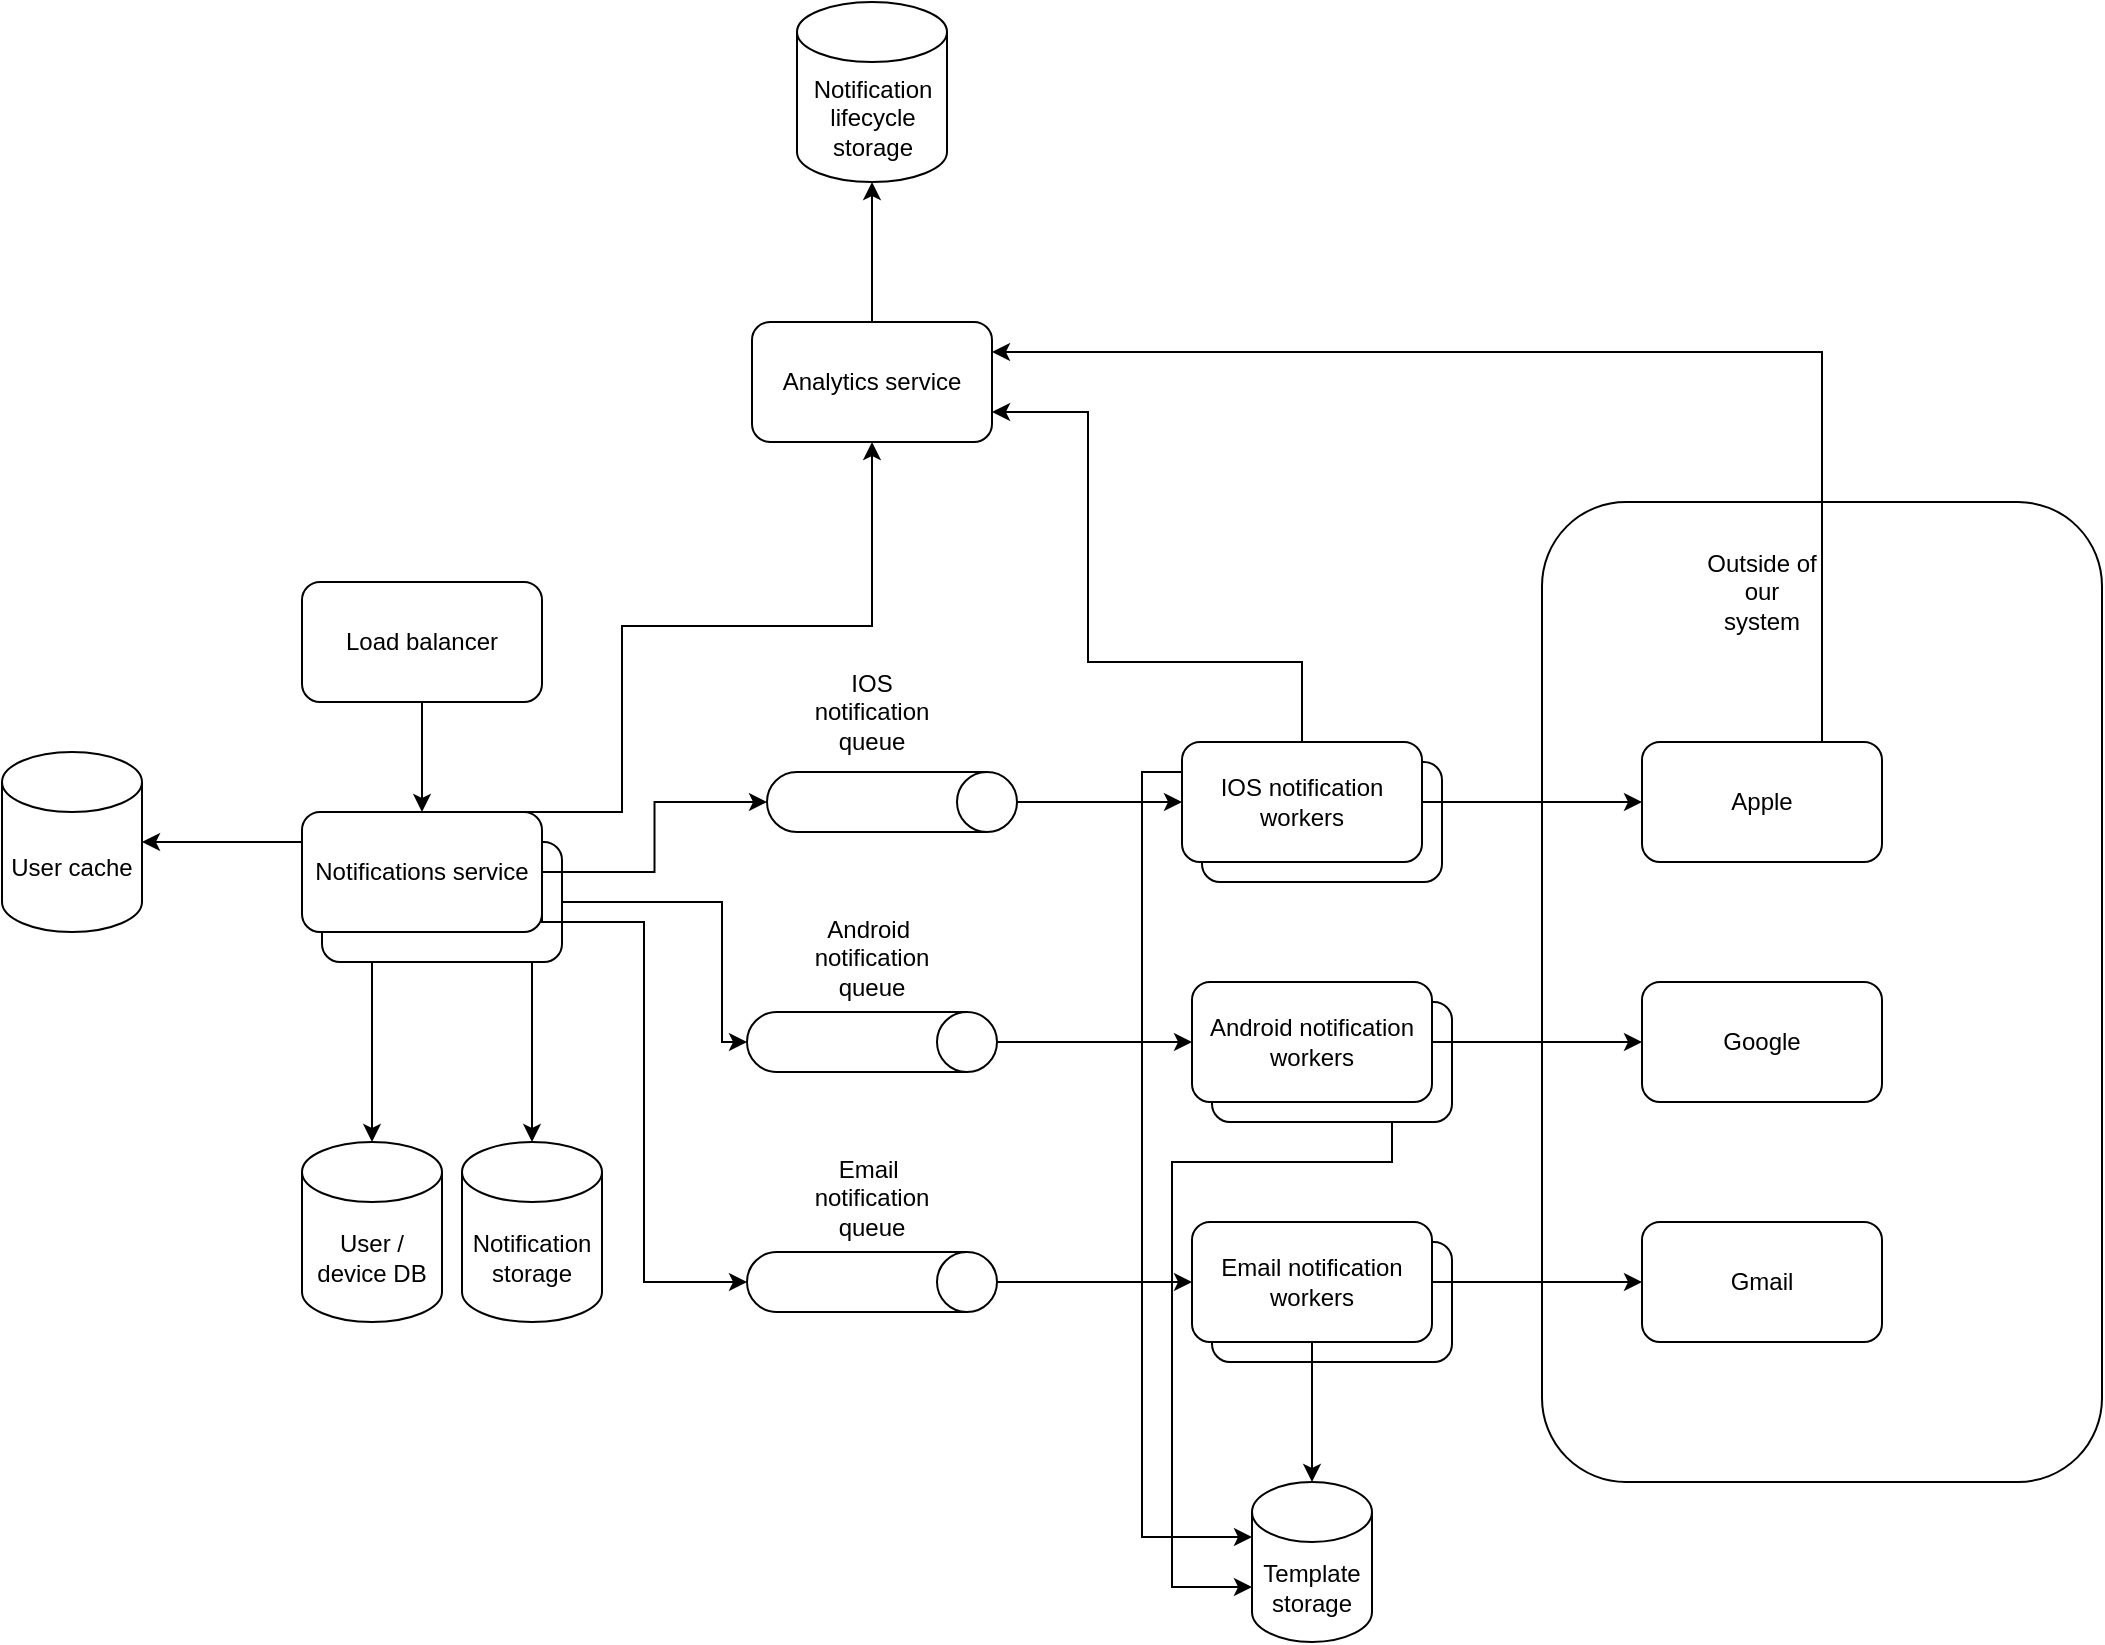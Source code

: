 <mxfile version="24.7.2" type="device">
  <diagram name="Page-1" id="h7bXwLMSPR1fkNjo1VCh">
    <mxGraphModel dx="2218" dy="1865" grid="1" gridSize="10" guides="1" tooltips="1" connect="1" arrows="1" fold="1" page="1" pageScale="1" pageWidth="850" pageHeight="1100" math="0" shadow="0">
      <root>
        <mxCell id="0" />
        <mxCell id="1" parent="0" />
        <mxCell id="-TM3CR56b110htTmu4-r-33" style="edgeStyle=orthogonalEdgeStyle;rounded=0;orthogonalLoop=1;jettySize=auto;html=1;exitX=1;exitY=0.75;exitDx=0;exitDy=0;" edge="1" parent="1" source="-TM3CR56b110htTmu4-r-21" target="-TM3CR56b110htTmu4-r-32">
          <mxGeometry relative="1" as="geometry">
            <Array as="points">
              <mxPoint x="245" y="245" />
            </Array>
          </mxGeometry>
        </mxCell>
        <mxCell id="-TM3CR56b110htTmu4-r-21" value="" style="rounded=1;whiteSpace=wrap;html=1;" vertex="1" parent="1">
          <mxGeometry x="140" y="200" width="120" height="60" as="geometry" />
        </mxCell>
        <mxCell id="-TM3CR56b110htTmu4-r-19" value="" style="rounded=1;whiteSpace=wrap;html=1;" vertex="1" parent="1">
          <mxGeometry x="750" y="30" width="280" height="490" as="geometry" />
        </mxCell>
        <mxCell id="-TM3CR56b110htTmu4-r-5" value="" style="rounded=1;whiteSpace=wrap;html=1;" vertex="1" parent="1">
          <mxGeometry x="580" y="160" width="120" height="60" as="geometry" />
        </mxCell>
        <mxCell id="-TM3CR56b110htTmu4-r-16" style="edgeStyle=orthogonalEdgeStyle;rounded=0;orthogonalLoop=1;jettySize=auto;html=1;exitX=1;exitY=0.5;exitDx=0;exitDy=0;" edge="1" parent="1" source="-TM3CR56b110htTmu4-r-1" target="-TM3CR56b110htTmu4-r-12">
          <mxGeometry relative="1" as="geometry" />
        </mxCell>
        <mxCell id="-TM3CR56b110htTmu4-r-55" style="edgeStyle=orthogonalEdgeStyle;rounded=0;orthogonalLoop=1;jettySize=auto;html=1;entryX=1;entryY=0.75;entryDx=0;entryDy=0;" edge="1" parent="1" source="-TM3CR56b110htTmu4-r-1" target="-TM3CR56b110htTmu4-r-53">
          <mxGeometry relative="1" as="geometry">
            <Array as="points">
              <mxPoint x="630" y="110" />
              <mxPoint x="523" y="110" />
              <mxPoint x="523" y="-15" />
            </Array>
          </mxGeometry>
        </mxCell>
        <mxCell id="-TM3CR56b110htTmu4-r-1" value="IOS notification workers" style="rounded=1;whiteSpace=wrap;html=1;" vertex="1" parent="1">
          <mxGeometry x="570" y="150" width="120" height="60" as="geometry" />
        </mxCell>
        <mxCell id="-TM3CR56b110htTmu4-r-6" value="" style="rounded=1;whiteSpace=wrap;html=1;" vertex="1" parent="1">
          <mxGeometry x="585" y="280" width="120" height="60" as="geometry" />
        </mxCell>
        <mxCell id="-TM3CR56b110htTmu4-r-17" style="edgeStyle=orthogonalEdgeStyle;rounded=0;orthogonalLoop=1;jettySize=auto;html=1;exitX=1;exitY=0.5;exitDx=0;exitDy=0;" edge="1" parent="1" source="-TM3CR56b110htTmu4-r-7" target="-TM3CR56b110htTmu4-r-13">
          <mxGeometry relative="1" as="geometry" />
        </mxCell>
        <mxCell id="-TM3CR56b110htTmu4-r-7" value="Android notification workers" style="rounded=1;whiteSpace=wrap;html=1;" vertex="1" parent="1">
          <mxGeometry x="575" y="270" width="120" height="60" as="geometry" />
        </mxCell>
        <mxCell id="-TM3CR56b110htTmu4-r-8" value="" style="rounded=1;whiteSpace=wrap;html=1;" vertex="1" parent="1">
          <mxGeometry x="585" y="400" width="120" height="60" as="geometry" />
        </mxCell>
        <mxCell id="-TM3CR56b110htTmu4-r-18" style="edgeStyle=orthogonalEdgeStyle;rounded=0;orthogonalLoop=1;jettySize=auto;html=1;exitX=1;exitY=0.5;exitDx=0;exitDy=0;entryX=0;entryY=0.5;entryDx=0;entryDy=0;" edge="1" parent="1" source="-TM3CR56b110htTmu4-r-9" target="-TM3CR56b110htTmu4-r-14">
          <mxGeometry relative="1" as="geometry" />
        </mxCell>
        <mxCell id="-TM3CR56b110htTmu4-r-28" style="edgeStyle=orthogonalEdgeStyle;rounded=0;orthogonalLoop=1;jettySize=auto;html=1;" edge="1" parent="1" source="-TM3CR56b110htTmu4-r-9" target="-TM3CR56b110htTmu4-r-27">
          <mxGeometry relative="1" as="geometry" />
        </mxCell>
        <mxCell id="-TM3CR56b110htTmu4-r-9" value="Email notification workers" style="rounded=1;whiteSpace=wrap;html=1;" vertex="1" parent="1">
          <mxGeometry x="575" y="390" width="120" height="60" as="geometry" />
        </mxCell>
        <mxCell id="-TM3CR56b110htTmu4-r-56" style="edgeStyle=orthogonalEdgeStyle;rounded=0;orthogonalLoop=1;jettySize=auto;html=1;exitX=0.75;exitY=0;exitDx=0;exitDy=0;entryX=1;entryY=0.25;entryDx=0;entryDy=0;" edge="1" parent="1" source="-TM3CR56b110htTmu4-r-12" target="-TM3CR56b110htTmu4-r-53">
          <mxGeometry relative="1" as="geometry" />
        </mxCell>
        <mxCell id="-TM3CR56b110htTmu4-r-12" value="Apple" style="rounded=1;whiteSpace=wrap;html=1;" vertex="1" parent="1">
          <mxGeometry x="800" y="150" width="120" height="60" as="geometry" />
        </mxCell>
        <mxCell id="-TM3CR56b110htTmu4-r-13" value="Google" style="rounded=1;whiteSpace=wrap;html=1;" vertex="1" parent="1">
          <mxGeometry x="800" y="270" width="120" height="60" as="geometry" />
        </mxCell>
        <mxCell id="-TM3CR56b110htTmu4-r-14" value="Gmail" style="rounded=1;whiteSpace=wrap;html=1;" vertex="1" parent="1">
          <mxGeometry x="800" y="390" width="120" height="60" as="geometry" />
        </mxCell>
        <mxCell id="-TM3CR56b110htTmu4-r-42" style="edgeStyle=orthogonalEdgeStyle;rounded=0;orthogonalLoop=1;jettySize=auto;html=1;" edge="1" parent="1" source="-TM3CR56b110htTmu4-r-20" target="-TM3CR56b110htTmu4-r-38">
          <mxGeometry relative="1" as="geometry" />
        </mxCell>
        <mxCell id="-TM3CR56b110htTmu4-r-54" style="edgeStyle=orthogonalEdgeStyle;rounded=0;orthogonalLoop=1;jettySize=auto;html=1;exitX=0.75;exitY=0;exitDx=0;exitDy=0;entryX=0.5;entryY=1;entryDx=0;entryDy=0;" edge="1" parent="1" source="-TM3CR56b110htTmu4-r-20" target="-TM3CR56b110htTmu4-r-53">
          <mxGeometry relative="1" as="geometry">
            <Array as="points">
              <mxPoint x="290" y="185" />
              <mxPoint x="290" y="92" />
              <mxPoint x="415" y="92" />
            </Array>
          </mxGeometry>
        </mxCell>
        <mxCell id="-TM3CR56b110htTmu4-r-20" value="Notifications service" style="rounded=1;whiteSpace=wrap;html=1;" vertex="1" parent="1">
          <mxGeometry x="130" y="185" width="120" height="60" as="geometry" />
        </mxCell>
        <mxCell id="-TM3CR56b110htTmu4-r-22" value="User / device DB" style="shape=cylinder3;whiteSpace=wrap;html=1;boundedLbl=1;backgroundOutline=1;size=15;" vertex="1" parent="1">
          <mxGeometry x="130" y="350" width="70" height="90" as="geometry" />
        </mxCell>
        <mxCell id="-TM3CR56b110htTmu4-r-23" value="User cache" style="shape=cylinder3;whiteSpace=wrap;html=1;boundedLbl=1;backgroundOutline=1;size=15;" vertex="1" parent="1">
          <mxGeometry x="-20" y="155" width="70" height="90" as="geometry" />
        </mxCell>
        <mxCell id="-TM3CR56b110htTmu4-r-25" style="edgeStyle=orthogonalEdgeStyle;rounded=0;orthogonalLoop=1;jettySize=auto;html=1;exitX=0.75;exitY=1;exitDx=0;exitDy=0;entryX=0.5;entryY=0;entryDx=0;entryDy=0;entryPerimeter=0;" edge="1" parent="1" source="-TM3CR56b110htTmu4-r-21" target="-TM3CR56b110htTmu4-r-22">
          <mxGeometry relative="1" as="geometry">
            <Array as="points">
              <mxPoint x="165" y="260" />
            </Array>
          </mxGeometry>
        </mxCell>
        <mxCell id="-TM3CR56b110htTmu4-r-27" value="Template storage" style="shape=cylinder3;whiteSpace=wrap;html=1;boundedLbl=1;backgroundOutline=1;size=15;" vertex="1" parent="1">
          <mxGeometry x="605" y="520" width="60" height="80" as="geometry" />
        </mxCell>
        <mxCell id="-TM3CR56b110htTmu4-r-29" style="edgeStyle=orthogonalEdgeStyle;rounded=0;orthogonalLoop=1;jettySize=auto;html=1;exitX=0.75;exitY=1;exitDx=0;exitDy=0;entryX=0;entryY=0;entryDx=0;entryDy=52.5;entryPerimeter=0;" edge="1" parent="1" source="-TM3CR56b110htTmu4-r-6" target="-TM3CR56b110htTmu4-r-27">
          <mxGeometry relative="1" as="geometry">
            <Array as="points">
              <mxPoint x="675" y="360" />
              <mxPoint x="565" y="360" />
              <mxPoint x="565" y="573" />
            </Array>
          </mxGeometry>
        </mxCell>
        <mxCell id="-TM3CR56b110htTmu4-r-30" style="edgeStyle=orthogonalEdgeStyle;rounded=0;orthogonalLoop=1;jettySize=auto;html=1;exitX=0;exitY=0.25;exitDx=0;exitDy=0;entryX=0;entryY=0;entryDx=0;entryDy=27.5;entryPerimeter=0;" edge="1" parent="1" source="-TM3CR56b110htTmu4-r-1" target="-TM3CR56b110htTmu4-r-27">
          <mxGeometry relative="1" as="geometry" />
        </mxCell>
        <mxCell id="-TM3CR56b110htTmu4-r-32" value="Notification storage" style="shape=cylinder3;whiteSpace=wrap;html=1;boundedLbl=1;backgroundOutline=1;size=15;" vertex="1" parent="1">
          <mxGeometry x="210" y="350" width="70" height="90" as="geometry" />
        </mxCell>
        <mxCell id="-TM3CR56b110htTmu4-r-35" style="edgeStyle=orthogonalEdgeStyle;rounded=0;orthogonalLoop=1;jettySize=auto;html=1;entryX=0.5;entryY=0;entryDx=0;entryDy=0;" edge="1" parent="1" source="-TM3CR56b110htTmu4-r-34" target="-TM3CR56b110htTmu4-r-20">
          <mxGeometry relative="1" as="geometry" />
        </mxCell>
        <mxCell id="-TM3CR56b110htTmu4-r-34" value="Load balancer" style="rounded=1;whiteSpace=wrap;html=1;" vertex="1" parent="1">
          <mxGeometry x="130" y="70" width="120" height="60" as="geometry" />
        </mxCell>
        <mxCell id="-TM3CR56b110htTmu4-r-36" style="edgeStyle=orthogonalEdgeStyle;rounded=0;orthogonalLoop=1;jettySize=auto;html=1;exitX=0;exitY=0.25;exitDx=0;exitDy=0;entryX=1;entryY=0.5;entryDx=0;entryDy=0;entryPerimeter=0;" edge="1" parent="1" source="-TM3CR56b110htTmu4-r-20" target="-TM3CR56b110htTmu4-r-23">
          <mxGeometry relative="1" as="geometry">
            <mxPoint x="50" y="200" as="targetPoint" />
          </mxGeometry>
        </mxCell>
        <mxCell id="-TM3CR56b110htTmu4-r-37" value="Outside of our system" style="text;html=1;align=center;verticalAlign=middle;whiteSpace=wrap;rounded=0;" vertex="1" parent="1">
          <mxGeometry x="830" y="60" width="60" height="30" as="geometry" />
        </mxCell>
        <mxCell id="-TM3CR56b110htTmu4-r-43" style="edgeStyle=orthogonalEdgeStyle;rounded=0;orthogonalLoop=1;jettySize=auto;html=1;exitX=0.5;exitY=0;exitDx=0;exitDy=0;exitPerimeter=0;" edge="1" parent="1" source="-TM3CR56b110htTmu4-r-38" target="-TM3CR56b110htTmu4-r-1">
          <mxGeometry relative="1" as="geometry" />
        </mxCell>
        <mxCell id="-TM3CR56b110htTmu4-r-38" value="" style="shape=cylinder3;whiteSpace=wrap;html=1;boundedLbl=1;backgroundOutline=1;size=15;rotation=90;" vertex="1" parent="1">
          <mxGeometry x="410" y="117.5" width="30" height="125" as="geometry" />
        </mxCell>
        <mxCell id="-TM3CR56b110htTmu4-r-39" value="IOS notification queue" style="text;html=1;align=center;verticalAlign=middle;whiteSpace=wrap;rounded=0;" vertex="1" parent="1">
          <mxGeometry x="385" y="120" width="60" height="30" as="geometry" />
        </mxCell>
        <mxCell id="-TM3CR56b110htTmu4-r-46" style="edgeStyle=orthogonalEdgeStyle;rounded=0;orthogonalLoop=1;jettySize=auto;html=1;" edge="1" parent="1" source="-TM3CR56b110htTmu4-r-44" target="-TM3CR56b110htTmu4-r-7">
          <mxGeometry relative="1" as="geometry" />
        </mxCell>
        <mxCell id="-TM3CR56b110htTmu4-r-44" value="" style="shape=cylinder3;whiteSpace=wrap;html=1;boundedLbl=1;backgroundOutline=1;size=15;rotation=90;" vertex="1" parent="1">
          <mxGeometry x="400" y="237.5" width="30" height="125" as="geometry" />
        </mxCell>
        <mxCell id="-TM3CR56b110htTmu4-r-45" value="Android&amp;nbsp; notification queue" style="text;html=1;align=center;verticalAlign=middle;whiteSpace=wrap;rounded=0;" vertex="1" parent="1">
          <mxGeometry x="385" y="242.5" width="60" height="30" as="geometry" />
        </mxCell>
        <mxCell id="-TM3CR56b110htTmu4-r-48" style="edgeStyle=orthogonalEdgeStyle;rounded=0;orthogonalLoop=1;jettySize=auto;html=1;exitX=1;exitY=0.5;exitDx=0;exitDy=0;entryX=0.5;entryY=1;entryDx=0;entryDy=0;entryPerimeter=0;" edge="1" parent="1" source="-TM3CR56b110htTmu4-r-21" target="-TM3CR56b110htTmu4-r-44">
          <mxGeometry relative="1" as="geometry">
            <Array as="points">
              <mxPoint x="340" y="230" />
              <mxPoint x="340" y="300" />
            </Array>
          </mxGeometry>
        </mxCell>
        <mxCell id="-TM3CR56b110htTmu4-r-52" style="edgeStyle=orthogonalEdgeStyle;rounded=0;orthogonalLoop=1;jettySize=auto;html=1;" edge="1" parent="1" source="-TM3CR56b110htTmu4-r-49" target="-TM3CR56b110htTmu4-r-9">
          <mxGeometry relative="1" as="geometry" />
        </mxCell>
        <mxCell id="-TM3CR56b110htTmu4-r-49" value="" style="shape=cylinder3;whiteSpace=wrap;html=1;boundedLbl=1;backgroundOutline=1;size=15;rotation=90;" vertex="1" parent="1">
          <mxGeometry x="400" y="357.5" width="30" height="125" as="geometry" />
        </mxCell>
        <mxCell id="-TM3CR56b110htTmu4-r-50" value="Email&amp;nbsp; notification queue" style="text;html=1;align=center;verticalAlign=middle;whiteSpace=wrap;rounded=0;" vertex="1" parent="1">
          <mxGeometry x="385" y="362.5" width="60" height="30" as="geometry" />
        </mxCell>
        <mxCell id="-TM3CR56b110htTmu4-r-51" style="edgeStyle=orthogonalEdgeStyle;rounded=0;orthogonalLoop=1;jettySize=auto;html=1;exitX=1;exitY=0.75;exitDx=0;exitDy=0;entryX=0.5;entryY=1;entryDx=0;entryDy=0;entryPerimeter=0;" edge="1" parent="1" source="-TM3CR56b110htTmu4-r-20" target="-TM3CR56b110htTmu4-r-49">
          <mxGeometry relative="1" as="geometry">
            <Array as="points">
              <mxPoint x="250" y="240" />
              <mxPoint x="301" y="240" />
              <mxPoint x="301" y="420" />
            </Array>
          </mxGeometry>
        </mxCell>
        <mxCell id="-TM3CR56b110htTmu4-r-53" value="Analytics service" style="rounded=1;whiteSpace=wrap;html=1;" vertex="1" parent="1">
          <mxGeometry x="355" y="-60" width="120" height="60" as="geometry" />
        </mxCell>
        <mxCell id="-TM3CR56b110htTmu4-r-57" value="Notification lifecycle storage" style="shape=cylinder3;whiteSpace=wrap;html=1;boundedLbl=1;backgroundOutline=1;size=15;" vertex="1" parent="1">
          <mxGeometry x="377.5" y="-220" width="75" height="90" as="geometry" />
        </mxCell>
        <mxCell id="-TM3CR56b110htTmu4-r-58" style="edgeStyle=orthogonalEdgeStyle;rounded=0;orthogonalLoop=1;jettySize=auto;html=1;entryX=0.5;entryY=1;entryDx=0;entryDy=0;entryPerimeter=0;" edge="1" parent="1" source="-TM3CR56b110htTmu4-r-53" target="-TM3CR56b110htTmu4-r-57">
          <mxGeometry relative="1" as="geometry" />
        </mxCell>
      </root>
    </mxGraphModel>
  </diagram>
</mxfile>
